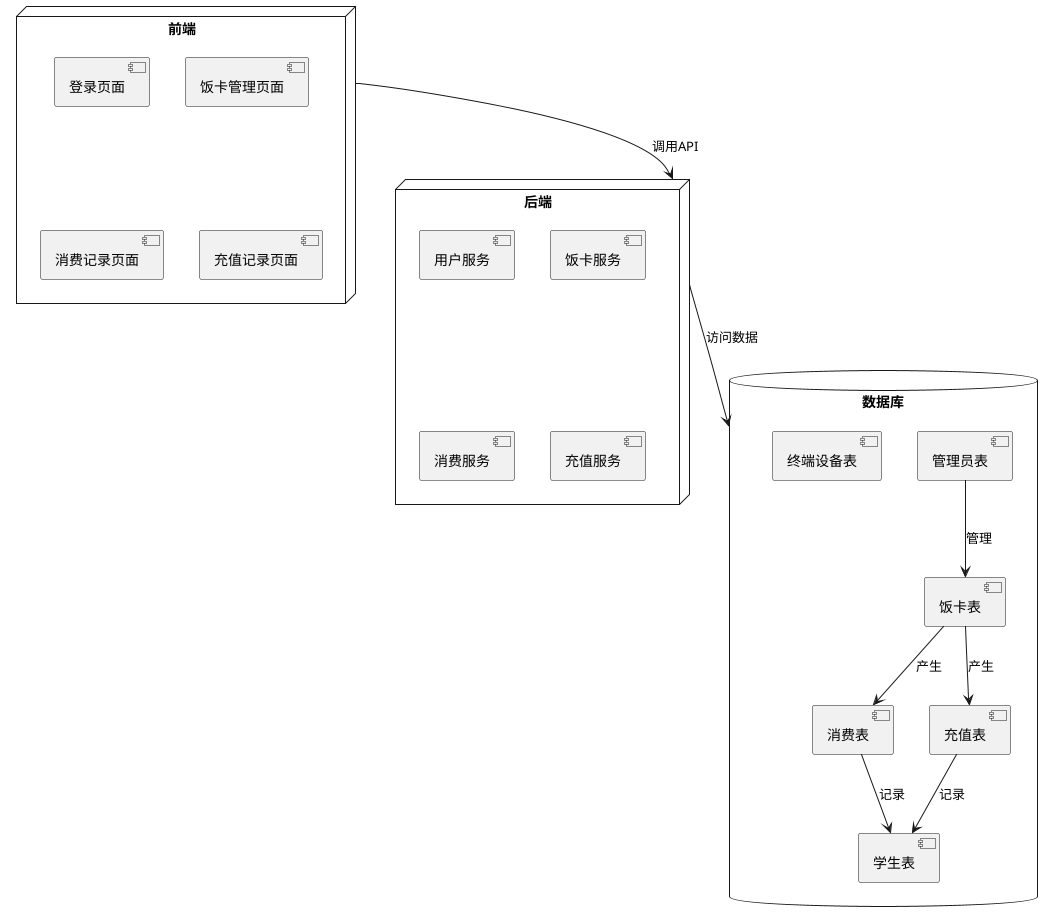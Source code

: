 @startuml

' 定义组件
node "前端" as FrontEnd {
  [登录页面] as LoginPage
  [饭卡管理页面] as CardManagementPage
  [消费记录页面] as ConsumptionRecordPage
  [充值记录页面] as RechargeRecordPage
}

node "后端" as BackEnd {
  [用户服务] as UserService
  [饭卡服务] as CardService
  [消费服务] as ConsumptionService
  [充值服务] as RechargeService
}

database "数据库" as Database {
  [管理员表] as AdminTable
  [饭卡表] as CardTable
  [消费表] as ConsumptionTable
  [充值表] as RechargeTable
  [学生表] as StudentTable
  [终端设备表] as TerminalTable
}

' 定义组件之间的关系
FrontEnd --> BackEnd : 调用API
BackEnd --> Database : 访问数据

' 定义数据库表之间的关系
AdminTable --> CardTable : 管理
CardTable --> ConsumptionTable : 产生
CardTable --> RechargeTable : 产生
ConsumptionTable --> StudentTable : 记录
RechargeTable --> StudentTable : 记录

@enduml